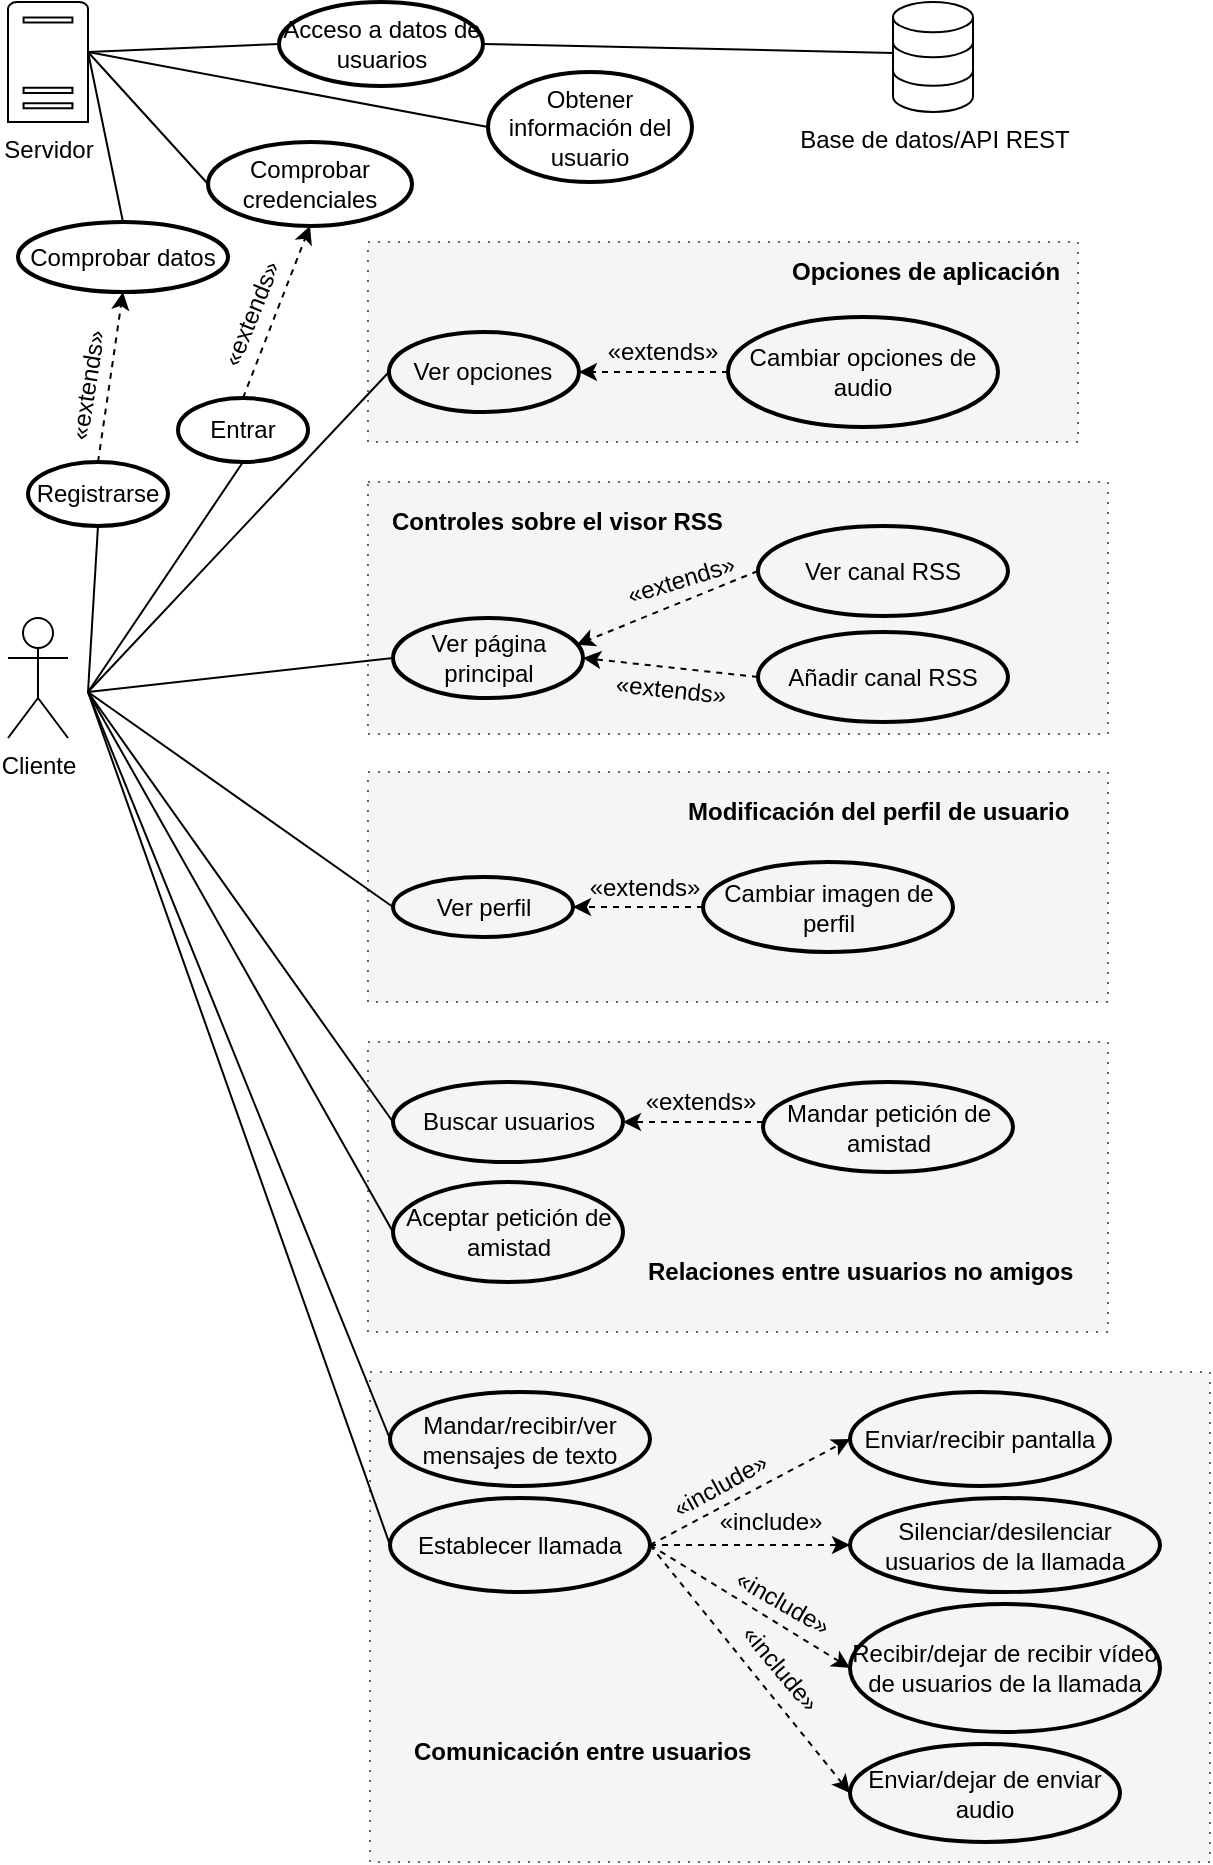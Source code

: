<mxfile version="10.7.7" type="device"><diagram id="6a731a19-8d31-9384-78a2-239565b7b9f0" name="Page-1"><mxGraphModel dx="1058" dy="808" grid="1" gridSize="5" guides="1" tooltips="1" connect="1" arrows="1" fold="1" page="1" pageScale="1" pageWidth="827" pageHeight="1169" background="none" math="0" shadow="0"><root><mxCell id="0"/><mxCell id="1" parent="0"/><mxCell id="m4y3pmvzPB7zPrD5D_wR-181" value="" style="rounded=0;whiteSpace=wrap;html=1;align=center;labelBackgroundColor=#ffffff;fontColor=#333333;noLabel=1;fillColor=#f5f5f5;strokeColor=#666666;dashed=1;dashPattern=1 4;" parent="1" vertex="1"><mxGeometry x="300" y="195" width="355" height="100" as="geometry"/></mxCell><mxCell id="m4y3pmvzPB7zPrD5D_wR-176" value="" style="rounded=0;whiteSpace=wrap;html=1;align=center;labelBackgroundColor=#ffffff;fontColor=#333333;noLabel=1;fillColor=#f5f5f5;strokeColor=#666666;dashed=1;dashPattern=1 4;" parent="1" vertex="1"><mxGeometry x="300" y="315" width="370" height="126" as="geometry"/></mxCell><mxCell id="m4y3pmvzPB7zPrD5D_wR-162" value="" style="rounded=0;whiteSpace=wrap;html=1;align=center;labelBackgroundColor=#ffffff;fontColor=#333333;noLabel=1;fillColor=#f5f5f5;strokeColor=#666666;dashed=1;dashPattern=1 4;" parent="1" vertex="1"><mxGeometry x="300" y="460" width="370" height="115" as="geometry"/></mxCell><mxCell id="m4y3pmvzPB7zPrD5D_wR-160" value="" style="rounded=0;whiteSpace=wrap;html=1;align=center;labelBackgroundColor=#ffffff;fontColor=#333333;noLabel=1;fillColor=#f5f5f5;strokeColor=#666666;dashed=1;dashPattern=1 4;" parent="1" vertex="1"><mxGeometry x="300" y="595" width="370" height="145" as="geometry"/></mxCell><mxCell id="m4y3pmvzPB7zPrD5D_wR-106" value="" style="rounded=0;whiteSpace=wrap;html=1;align=center;labelBackgroundColor=#ffffff;fontColor=#333333;noLabel=1;fillColor=#f5f5f5;strokeColor=#666666;dashed=1;dashPattern=1 4;" parent="1" vertex="1"><mxGeometry x="301" y="760" width="420" height="245" as="geometry"/></mxCell><mxCell id="m4y3pmvzPB7zPrD5D_wR-63" value="Cliente&lt;br&gt;" style="shape=umlActor;verticalLabelPosition=bottom;labelBackgroundColor=#ffffff;verticalAlign=top;html=1;outlineConnect=0;align=center;fillColor=none;" parent="1" vertex="1"><mxGeometry x="120" y="383" width="30" height="60" as="geometry"/></mxCell><mxCell id="m4y3pmvzPB7zPrD5D_wR-71" value="Registrarse" style="strokeWidth=2;html=1;shape=mxgraph.flowchart.start_1;whiteSpace=wrap;align=center;fillColor=none;" parent="1" vertex="1"><mxGeometry x="130" y="305" width="70" height="32" as="geometry"/></mxCell><mxCell id="m4y3pmvzPB7zPrD5D_wR-72" value="Entrar" style="strokeWidth=2;html=1;shape=mxgraph.flowchart.start_1;whiteSpace=wrap;align=center;fillColor=none;" parent="1" vertex="1"><mxGeometry x="205" y="273" width="65" height="32" as="geometry"/></mxCell><mxCell id="m4y3pmvzPB7zPrD5D_wR-76" value="" style="endArrow=none;html=1;shadow=0;entryX=0.5;entryY=1;entryDx=0;entryDy=0;entryPerimeter=0;" parent="1" target="m4y3pmvzPB7zPrD5D_wR-72" edge="1"><mxGeometry width="50" height="50" relative="1" as="geometry"><mxPoint x="160" y="420" as="sourcePoint"/><mxPoint x="95" y="325" as="targetPoint"/></mxGeometry></mxCell><mxCell id="m4y3pmvzPB7zPrD5D_wR-77" value="" style="endArrow=none;html=1;shadow=0;exitX=0.5;exitY=1;exitDx=0;exitDy=0;exitPerimeter=0;" parent="1" source="m4y3pmvzPB7zPrD5D_wR-71" edge="1"><mxGeometry width="50" height="50" relative="1" as="geometry"><mxPoint x="-20" y="520" as="sourcePoint"/><mxPoint x="160" y="420" as="targetPoint"/></mxGeometry></mxCell><mxCell id="m4y3pmvzPB7zPrD5D_wR-78" value="" style="endArrow=classic;dashed=1;html=1;shadow=0;entryX=0.5;entryY=1;entryDx=0;entryDy=0;entryPerimeter=0;exitX=0.5;exitY=0;exitDx=0;exitDy=0;exitPerimeter=0;" parent="1" source="m4y3pmvzPB7zPrD5D_wR-72" target="m4y3pmvzPB7zPrD5D_wR-82" edge="1"><mxGeometry width="50" height="50" relative="1" as="geometry"><mxPoint x="96.5" y="435" as="sourcePoint"/><mxPoint x="146.5" y="385" as="targetPoint"/></mxGeometry></mxCell><mxCell id="m4y3pmvzPB7zPrD5D_wR-83" value="«extends»" style="text;html=1;resizable=0;points=[];align=center;verticalAlign=middle;labelBackgroundColor=none;direction=west;rotation=292;" parent="m4y3pmvzPB7zPrD5D_wR-78" vertex="1" connectable="0"><mxGeometry x="-0.246" y="1" relative="1" as="geometry"><mxPoint x="-7.5" y="-8.5" as="offset"/></mxGeometry></mxCell><mxCell id="m4y3pmvzPB7zPrD5D_wR-82" value="Comprobar credenciales" style="strokeWidth=2;html=1;shape=mxgraph.flowchart.start_1;whiteSpace=wrap;align=center;fillColor=none;" parent="1" vertex="1"><mxGeometry x="220" y="145" width="102" height="42" as="geometry"/></mxCell><mxCell id="m4y3pmvzPB7zPrD5D_wR-84" value="" style="endArrow=classic;dashed=1;html=1;shadow=0;entryX=0.5;entryY=0;entryDx=0;entryDy=0;entryPerimeter=0;exitX=0.5;exitY=0;exitDx=0;exitDy=0;exitPerimeter=0;" parent="1" source="m4y3pmvzPB7zPrD5D_wR-71" target="m4y3pmvzPB7zPrD5D_wR-86" edge="1"><mxGeometry width="50" height="50" relative="1" as="geometry"><mxPoint x="50" y="334" as="sourcePoint"/><mxPoint x="-27.5" y="593.667" as="targetPoint"/></mxGeometry></mxCell><mxCell id="m4y3pmvzPB7zPrD5D_wR-85" value="«extends»&lt;br&gt;" style="text;html=1;resizable=0;points=[];align=center;verticalAlign=middle;labelBackgroundColor=none;direction=south;rotation=279;" parent="m4y3pmvzPB7zPrD5D_wR-84" vertex="1" connectable="0"><mxGeometry x="-0.246" y="1" relative="1" as="geometry"><mxPoint x="-9" y="-5.5" as="offset"/></mxGeometry></mxCell><mxCell id="m4y3pmvzPB7zPrD5D_wR-86" value="Comprobar datos" style="strokeWidth=2;html=1;shape=mxgraph.flowchart.start_1;whiteSpace=wrap;align=center;direction=west;fillColor=none;" parent="1" vertex="1"><mxGeometry x="125" y="185" width="105" height="35" as="geometry"/></mxCell><mxCell id="m4y3pmvzPB7zPrD5D_wR-90" value="Mandar/recibir/ver mensajes de texto" style="strokeWidth=2;html=1;shape=mxgraph.flowchart.start_1;whiteSpace=wrap;align=center;fillColor=none;" parent="1" vertex="1"><mxGeometry x="311" y="770" width="130" height="47" as="geometry"/></mxCell><mxCell id="m4y3pmvzPB7zPrD5D_wR-91" value="Establecer llamada" style="strokeWidth=2;html=1;shape=mxgraph.flowchart.start_1;whiteSpace=wrap;align=center;fillColor=none;" parent="1" vertex="1"><mxGeometry x="311" y="823" width="130" height="47" as="geometry"/></mxCell><mxCell id="m4y3pmvzPB7zPrD5D_wR-93" value="" style="endArrow=none;html=1;shadow=0;entryX=0;entryY=0.5;entryDx=0;entryDy=0;entryPerimeter=0;" parent="1" target="m4y3pmvzPB7zPrD5D_wR-90" edge="1"><mxGeometry width="50" height="50" relative="1" as="geometry"><mxPoint x="160" y="420" as="sourcePoint"/><mxPoint x="165" y="590" as="targetPoint"/></mxGeometry></mxCell><mxCell id="m4y3pmvzPB7zPrD5D_wR-94" value="" style="endArrow=none;html=1;shadow=0;entryX=0;entryY=0.5;entryDx=0;entryDy=0;entryPerimeter=0;" parent="1" target="m4y3pmvzPB7zPrD5D_wR-91" edge="1"><mxGeometry width="50" height="50" relative="1" as="geometry"><mxPoint x="160" y="420" as="sourcePoint"/><mxPoint x="440" y="480" as="targetPoint"/></mxGeometry></mxCell><mxCell id="m4y3pmvzPB7zPrD5D_wR-101" value="Enviar/recibir pantalla" style="strokeWidth=2;html=1;shape=mxgraph.flowchart.start_1;whiteSpace=wrap;align=center;fillColor=none;" parent="1" vertex="1"><mxGeometry x="541" y="770" width="130" height="47" as="geometry"/></mxCell><mxCell id="m4y3pmvzPB7zPrD5D_wR-102" value="Silenciar/desilenciar usuarios de la llamada" style="strokeWidth=2;html=1;shape=mxgraph.flowchart.start_1;whiteSpace=wrap;align=center;fillColor=none;" parent="1" vertex="1"><mxGeometry x="541" y="823" width="155" height="47" as="geometry"/></mxCell><mxCell id="m4y3pmvzPB7zPrD5D_wR-103" value="Recibir/dejar de recibir vídeo de usuarios de la llamada" style="strokeWidth=2;html=1;shape=mxgraph.flowchart.start_1;whiteSpace=wrap;align=center;fillColor=none;" parent="1" vertex="1"><mxGeometry x="541" y="876" width="155" height="64" as="geometry"/></mxCell><mxCell id="m4y3pmvzPB7zPrD5D_wR-105" value="Enviar/dejar de enviar audio" style="strokeWidth=2;html=1;shape=mxgraph.flowchart.start_1;whiteSpace=wrap;align=center;fillColor=none;" parent="1" vertex="1"><mxGeometry x="541" y="946" width="135" height="49" as="geometry"/></mxCell><mxCell id="m4y3pmvzPB7zPrD5D_wR-107" value="Comunicación entre usuarios" style="text;html=1;resizable=0;points=[];autosize=1;align=left;verticalAlign=top;spacingTop=-4;fontColor=none;fontStyle=1" parent="1" vertex="1"><mxGeometry x="321" y="940" width="170" height="20" as="geometry"/></mxCell><mxCell id="m4y3pmvzPB7zPrD5D_wR-108" value="" style="endArrow=classic;dashed=1;html=1;shadow=0;entryX=0;entryY=0.5;entryDx=0;entryDy=0;entryPerimeter=0;exitX=1;exitY=0.5;exitDx=0;exitDy=0;exitPerimeter=0;" parent="1" source="m4y3pmvzPB7zPrD5D_wR-91" target="m4y3pmvzPB7zPrD5D_wR-101" edge="1"><mxGeometry width="50" height="50" relative="1" as="geometry"><mxPoint x="436" y="685" as="sourcePoint"/><mxPoint x="436" y="765.345" as="targetPoint"/></mxGeometry></mxCell><mxCell id="m4y3pmvzPB7zPrD5D_wR-109" value="«include»&lt;br&gt;" style="text;html=1;resizable=0;points=[];align=center;verticalAlign=middle;labelBackgroundColor=none;direction=west;rotation=-29;" parent="m4y3pmvzPB7zPrD5D_wR-108" vertex="1" connectable="0"><mxGeometry x="-0.246" y="1" relative="1" as="geometry"><mxPoint x="-2.5" y="-8.5" as="offset"/></mxGeometry></mxCell><mxCell id="m4y3pmvzPB7zPrD5D_wR-110" value="" style="endArrow=classic;dashed=1;html=1;shadow=0;entryX=0;entryY=0.5;entryDx=0;entryDy=0;entryPerimeter=0;exitX=1;exitY=0.5;exitDx=0;exitDy=0;exitPerimeter=0;" parent="1" source="m4y3pmvzPB7zPrD5D_wR-91" target="m4y3pmvzPB7zPrD5D_wR-102" edge="1"><mxGeometry width="50" height="50" relative="1" as="geometry"><mxPoint x="446.143" y="851.714" as="sourcePoint"/><mxPoint x="546.143" y="798.571" as="targetPoint"/></mxGeometry></mxCell><mxCell id="m4y3pmvzPB7zPrD5D_wR-111" value="«include»&lt;br&gt;" style="text;html=1;resizable=0;points=[];align=center;verticalAlign=middle;labelBackgroundColor=none;direction=west;rotation=0;" parent="m4y3pmvzPB7zPrD5D_wR-110" vertex="1" connectable="0"><mxGeometry x="-0.246" y="1" relative="1" as="geometry"><mxPoint x="22" y="-10.5" as="offset"/></mxGeometry></mxCell><mxCell id="m4y3pmvzPB7zPrD5D_wR-112" value="" style="endArrow=classic;dashed=1;html=1;shadow=0;entryX=0;entryY=0.5;entryDx=0;entryDy=0;entryPerimeter=0;exitX=1;exitY=0.5;exitDx=0;exitDy=0;exitPerimeter=0;" parent="1" source="m4y3pmvzPB7zPrD5D_wR-91" target="m4y3pmvzPB7zPrD5D_wR-103" edge="1"><mxGeometry width="50" height="50" relative="1" as="geometry"><mxPoint x="446.143" y="851.714" as="sourcePoint"/><mxPoint x="546.143" y="851.714" as="targetPoint"/></mxGeometry></mxCell><mxCell id="m4y3pmvzPB7zPrD5D_wR-113" value="«include»&lt;br&gt;" style="text;html=1;resizable=0;points=[];align=center;verticalAlign=middle;labelBackgroundColor=none;direction=west;rotation=30;" parent="m4y3pmvzPB7zPrD5D_wR-112" vertex="1" connectable="0"><mxGeometry x="-0.246" y="1" relative="1" as="geometry"><mxPoint x="27" y="6" as="offset"/></mxGeometry></mxCell><mxCell id="m4y3pmvzPB7zPrD5D_wR-114" value="" style="endArrow=classic;dashed=1;html=1;shadow=0;entryX=0;entryY=0.5;entryDx=0;entryDy=0;entryPerimeter=0;exitX=1;exitY=0.5;exitDx=0;exitDy=0;exitPerimeter=0;" parent="1" source="m4y3pmvzPB7zPrD5D_wR-91" target="m4y3pmvzPB7zPrD5D_wR-105" edge="1"><mxGeometry width="50" height="50" relative="1" as="geometry"><mxPoint x="446.143" y="851.714" as="sourcePoint"/><mxPoint x="546.143" y="912.857" as="targetPoint"/></mxGeometry></mxCell><mxCell id="m4y3pmvzPB7zPrD5D_wR-115" value="«include»&lt;br&gt;" style="text;html=1;resizable=0;points=[];align=center;verticalAlign=middle;labelBackgroundColor=none;direction=west;rotation=50;" parent="m4y3pmvzPB7zPrD5D_wR-114" vertex="1" connectable="0"><mxGeometry x="-0.246" y="1" relative="1" as="geometry"><mxPoint x="26.5" y="15" as="offset"/></mxGeometry></mxCell><mxCell id="m4y3pmvzPB7zPrD5D_wR-117" value="Servidor&lt;br&gt;" style="pointerEvents=1;shadow=0;dashed=0;html=1;strokeColor=#000000;labelPosition=center;verticalLabelPosition=bottom;verticalAlign=top;outlineConnect=0;align=center;shape=mxgraph.office.servers.server_generic;fillColor=none;labelBackgroundColor=#ffffff;fontColor=none;" parent="1" vertex="1"><mxGeometry x="120" y="75" width="40" height="60" as="geometry"/></mxCell><mxCell id="m4y3pmvzPB7zPrD5D_wR-121" value="Base de datos/API REST" style="html=1;verticalLabelPosition=bottom;align=center;labelBackgroundColor=#ffffff;verticalAlign=top;strokeWidth=1;strokeColor=#000000;fillColor=none;shadow=0;dashed=0;shape=mxgraph.ios7.icons.data;fontColor=none;" parent="1" vertex="1"><mxGeometry x="562.5" y="75" width="40" height="55" as="geometry"/></mxCell><mxCell id="m4y3pmvzPB7zPrD5D_wR-130" value="" style="endArrow=none;html=1;shadow=0;fontColor=none;entryX=0;entryY=0.5;entryDx=0;entryDy=0;entryPerimeter=0;" parent="1" target="m4y3pmvzPB7zPrD5D_wR-131" edge="1"><mxGeometry width="50" height="50" relative="1" as="geometry"><mxPoint x="160" y="100" as="sourcePoint"/><mxPoint x="475" y="100" as="targetPoint"/></mxGeometry></mxCell><mxCell id="m4y3pmvzPB7zPrD5D_wR-131" value="Acceso a datos de usuarios" style="strokeWidth=2;html=1;shape=mxgraph.flowchart.start_1;whiteSpace=wrap;align=center;fillColor=none;" parent="1" vertex="1"><mxGeometry x="255.5" y="75" width="102" height="42" as="geometry"/></mxCell><mxCell id="m4y3pmvzPB7zPrD5D_wR-132" value="" style="endArrow=none;html=1;shadow=0;fontColor=none;entryX=0.009;entryY=0.463;entryDx=0;entryDy=0;entryPerimeter=0;exitX=1;exitY=0.5;exitDx=0;exitDy=0;exitPerimeter=0;" parent="1" source="m4y3pmvzPB7zPrD5D_wR-131" target="m4y3pmvzPB7zPrD5D_wR-121" edge="1"><mxGeometry width="50" height="50" relative="1" as="geometry"><mxPoint x="600" y="185" as="sourcePoint"/><mxPoint x="650" y="135" as="targetPoint"/></mxGeometry></mxCell><mxCell id="m4y3pmvzPB7zPrD5D_wR-137" value="" style="endArrow=none;html=1;shadow=0;fontColor=none;entryX=0;entryY=0.5;entryDx=0;entryDy=0;entryPerimeter=0;" parent="1" target="m4y3pmvzPB7zPrD5D_wR-138" edge="1"><mxGeometry width="50" height="50" relative="1" as="geometry"><mxPoint x="160" y="420" as="sourcePoint"/><mxPoint x="420" y="365" as="targetPoint"/></mxGeometry></mxCell><mxCell id="m4y3pmvzPB7zPrD5D_wR-138" value="Buscar usuarios" style="strokeWidth=2;html=1;shape=mxgraph.flowchart.start_1;whiteSpace=wrap;align=center;fillColor=none;" parent="1" vertex="1"><mxGeometry x="312.5" y="615" width="115" height="40" as="geometry"/></mxCell><mxCell id="m4y3pmvzPB7zPrD5D_wR-141" value="" style="endArrow=classic;dashed=1;html=1;shadow=0;entryX=1;entryY=0.5;entryDx=0;entryDy=0;entryPerimeter=0;" parent="1" target="m4y3pmvzPB7zPrD5D_wR-138" edge="1"><mxGeometry width="50" height="50" relative="1" as="geometry"><mxPoint x="497.5" y="635" as="sourcePoint"/><mxPoint x="617.5" y="560.345" as="targetPoint"/></mxGeometry></mxCell><mxCell id="m4y3pmvzPB7zPrD5D_wR-142" value="«extends»&lt;br&gt;" style="text;html=1;resizable=0;points=[];align=center;verticalAlign=middle;labelBackgroundColor=none;direction=south;rotation=0;" parent="m4y3pmvzPB7zPrD5D_wR-141" vertex="1" connectable="0"><mxGeometry x="-0.246" y="1" relative="1" as="geometry"><mxPoint x="-5" y="-11" as="offset"/></mxGeometry></mxCell><mxCell id="m4y3pmvzPB7zPrD5D_wR-143" value="Mandar petición de amistad" style="strokeWidth=2;html=1;shape=mxgraph.flowchart.start_1;whiteSpace=wrap;align=center;fillColor=none;" parent="1" vertex="1"><mxGeometry x="497.5" y="615" width="125" height="45" as="geometry"/></mxCell><mxCell id="m4y3pmvzPB7zPrD5D_wR-144" value="Obtener información del usuario" style="strokeWidth=2;html=1;shape=mxgraph.flowchart.start_1;whiteSpace=wrap;align=center;fillColor=none;" parent="1" vertex="1"><mxGeometry x="360" y="110" width="102" height="55" as="geometry"/></mxCell><mxCell id="m4y3pmvzPB7zPrD5D_wR-145" value="" style="endArrow=none;html=1;shadow=0;fontColor=none;exitX=0;exitY=0.5;exitDx=0;exitDy=0;exitPerimeter=0;" parent="1" source="m4y3pmvzPB7zPrD5D_wR-144" edge="1"><mxGeometry width="50" height="50" relative="1" as="geometry"><mxPoint x="585" y="195" as="sourcePoint"/><mxPoint x="160" y="100" as="targetPoint"/></mxGeometry></mxCell><mxCell id="m4y3pmvzPB7zPrD5D_wR-146" value="" style="endArrow=none;html=1;shadow=0;fontColor=none;exitX=0;exitY=0.5;exitDx=0;exitDy=0;exitPerimeter=0;" parent="1" source="m4y3pmvzPB7zPrD5D_wR-82" edge="1"><mxGeometry width="50" height="50" relative="1" as="geometry"><mxPoint x="445" y="225" as="sourcePoint"/><mxPoint x="160" y="100" as="targetPoint"/></mxGeometry></mxCell><mxCell id="m4y3pmvzPB7zPrD5D_wR-148" value="Aceptar petición de amistad" style="strokeWidth=2;html=1;shape=mxgraph.flowchart.start_1;whiteSpace=wrap;align=center;fillColor=none;" parent="1" vertex="1"><mxGeometry x="312.5" y="665" width="115" height="50" as="geometry"/></mxCell><mxCell id="m4y3pmvzPB7zPrD5D_wR-150" value="" style="endArrow=none;html=1;shadow=0;fontColor=none;entryX=0;entryY=0.5;entryDx=0;entryDy=0;entryPerimeter=0;" parent="1" target="m4y3pmvzPB7zPrD5D_wR-148" edge="1"><mxGeometry width="50" height="50" relative="1" as="geometry"><mxPoint x="160" y="420" as="sourcePoint"/><mxPoint x="295" y="405" as="targetPoint"/></mxGeometry></mxCell><mxCell id="m4y3pmvzPB7zPrD5D_wR-151" value="Ver perfil" style="strokeWidth=2;html=1;shape=mxgraph.flowchart.start_1;whiteSpace=wrap;align=center;fillColor=none;" parent="1" vertex="1"><mxGeometry x="312.5" y="512.5" width="90" height="30" as="geometry"/></mxCell><mxCell id="m4y3pmvzPB7zPrD5D_wR-152" value="" style="endArrow=none;html=1;shadow=0;fontColor=none;entryX=0;entryY=0.5;entryDx=0;entryDy=0;entryPerimeter=0;" parent="1" target="m4y3pmvzPB7zPrD5D_wR-151" edge="1"><mxGeometry width="50" height="50" relative="1" as="geometry"><mxPoint x="160" y="420" as="sourcePoint"/><mxPoint x="325" y="385" as="targetPoint"/></mxGeometry></mxCell><mxCell id="m4y3pmvzPB7zPrD5D_wR-155" value="" style="endArrow=classic;dashed=1;html=1;shadow=0;entryX=1;entryY=0.5;entryDx=0;entryDy=0;entryPerimeter=0;exitX=0;exitY=0.5;exitDx=0;exitDy=0;exitPerimeter=0;" parent="1" source="m4y3pmvzPB7zPrD5D_wR-157" target="m4y3pmvzPB7zPrD5D_wR-151" edge="1"><mxGeometry width="50" height="50" relative="1" as="geometry"><mxPoint x="472.5" y="526" as="sourcePoint"/><mxPoint x="407.5" y="527.5" as="targetPoint"/></mxGeometry></mxCell><mxCell id="m4y3pmvzPB7zPrD5D_wR-156" value="«extends»&lt;br&gt;" style="text;html=1;resizable=0;points=[];align=center;verticalAlign=middle;labelBackgroundColor=none;direction=south;rotation=0;" parent="m4y3pmvzPB7zPrD5D_wR-155" vertex="1" connectable="0"><mxGeometry x="-0.246" y="1" relative="1" as="geometry"><mxPoint x="-5" y="-11" as="offset"/></mxGeometry></mxCell><mxCell id="m4y3pmvzPB7zPrD5D_wR-157" value="Cambiar imagen de perfil" style="strokeWidth=2;html=1;shape=mxgraph.flowchart.start_1;whiteSpace=wrap;align=center;fillColor=none;" parent="1" vertex="1"><mxGeometry x="467.5" y="505" width="125" height="45" as="geometry"/></mxCell><mxCell id="m4y3pmvzPB7zPrD5D_wR-161" value="&lt;b&gt;Relaciones entre usuarios no amigos&lt;/b&gt;" style="text;html=1;resizable=0;points=[];autosize=1;align=left;verticalAlign=top;spacingTop=-4;fontColor=none;" parent="1" vertex="1"><mxGeometry x="437.5" y="700" width="225" height="20" as="geometry"/></mxCell><mxCell id="m4y3pmvzPB7zPrD5D_wR-163" value="&lt;b&gt;Modificación del perfil de usuario&lt;/b&gt;" style="text;html=1;resizable=0;points=[];autosize=1;align=left;verticalAlign=top;spacingTop=-4;fontColor=none;" parent="1" vertex="1"><mxGeometry x="457.5" y="470" width="205" height="20" as="geometry"/></mxCell><mxCell id="m4y3pmvzPB7zPrD5D_wR-166" value="" style="endArrow=none;html=1;shadow=0;fontColor=none;exitX=0.5;exitY=1;exitDx=0;exitDy=0;exitPerimeter=0;" parent="1" source="m4y3pmvzPB7zPrD5D_wR-86" edge="1"><mxGeometry width="50" height="50" relative="1" as="geometry"><mxPoint x="115" y="280" as="sourcePoint"/><mxPoint x="160" y="100" as="targetPoint"/></mxGeometry></mxCell><mxCell id="m4y3pmvzPB7zPrD5D_wR-167" value="Ver página principal" style="strokeWidth=2;html=1;shape=mxgraph.flowchart.start_1;whiteSpace=wrap;align=center;fillColor=none;" parent="1" vertex="1"><mxGeometry x="312.5" y="383" width="95" height="40" as="geometry"/></mxCell><mxCell id="m4y3pmvzPB7zPrD5D_wR-168" value="" style="endArrow=classic;dashed=1;html=1;shadow=0;entryX=0.967;entryY=0.333;entryDx=0;entryDy=0;entryPerimeter=0;exitX=0;exitY=0.5;exitDx=0;exitDy=0;exitPerimeter=0;" parent="1" source="m4y3pmvzPB7zPrD5D_wR-170" target="m4y3pmvzPB7zPrD5D_wR-167" edge="1"><mxGeometry width="50" height="50" relative="1" as="geometry"><mxPoint x="515" y="391" as="sourcePoint"/><mxPoint x="445.167" y="392.524" as="targetPoint"/></mxGeometry></mxCell><mxCell id="m4y3pmvzPB7zPrD5D_wR-169" value="«extends»&lt;br&gt;" style="text;html=1;resizable=0;points=[];align=center;verticalAlign=middle;labelBackgroundColor=none;direction=west;rotation=343;" parent="m4y3pmvzPB7zPrD5D_wR-168" vertex="1" connectable="0"><mxGeometry x="-0.246" y="1" relative="1" as="geometry"><mxPoint x="-5" y="-11" as="offset"/></mxGeometry></mxCell><mxCell id="m4y3pmvzPB7zPrD5D_wR-170" value="Ver canal RSS" style="strokeWidth=2;html=1;shape=mxgraph.flowchart.start_1;whiteSpace=wrap;align=center;fillColor=none;" parent="1" vertex="1"><mxGeometry x="495" y="337" width="125" height="45" as="geometry"/></mxCell><mxCell id="m4y3pmvzPB7zPrD5D_wR-171" value="Añadir canal RSS" style="strokeWidth=2;html=1;shape=mxgraph.flowchart.start_1;whiteSpace=wrap;align=center;fillColor=none;" parent="1" vertex="1"><mxGeometry x="495" y="390" width="125" height="45" as="geometry"/></mxCell><mxCell id="m4y3pmvzPB7zPrD5D_wR-174" value="" style="endArrow=classic;dashed=1;html=1;shadow=0;exitX=0;exitY=0.5;exitDx=0;exitDy=0;exitPerimeter=0;entryX=1;entryY=0.5;entryDx=0;entryDy=0;entryPerimeter=0;" parent="1" source="m4y3pmvzPB7zPrD5D_wR-171" target="m4y3pmvzPB7zPrD5D_wR-167" edge="1"><mxGeometry width="50" height="50" relative="1" as="geometry"><mxPoint x="455" y="410" as="sourcePoint"/><mxPoint x="410" y="420" as="targetPoint"/></mxGeometry></mxCell><mxCell id="m4y3pmvzPB7zPrD5D_wR-175" value="«extends»&lt;br&gt;" style="text;html=1;resizable=0;points=[];align=center;verticalAlign=middle;labelBackgroundColor=none;direction=south;rotation=6;" parent="m4y3pmvzPB7zPrD5D_wR-174" vertex="1" connectable="0"><mxGeometry x="-0.246" y="1" relative="1" as="geometry"><mxPoint x="-11" y="9" as="offset"/></mxGeometry></mxCell><mxCell id="m4y3pmvzPB7zPrD5D_wR-179" value="&lt;b&gt;Controles sobre el visor RSS&lt;/b&gt;" style="text;html=1;resizable=0;points=[];autosize=1;align=left;verticalAlign=top;spacingTop=-4;fontColor=none;" parent="1" vertex="1"><mxGeometry x="310" y="325" width="180" height="20" as="geometry"/></mxCell><mxCell id="m4y3pmvzPB7zPrD5D_wR-180" value="" style="endArrow=none;html=1;shadow=0;fontColor=none;entryX=0;entryY=0.5;entryDx=0;entryDy=0;entryPerimeter=0;" parent="1" target="m4y3pmvzPB7zPrD5D_wR-167" edge="1"><mxGeometry width="50" height="50" relative="1" as="geometry"><mxPoint x="160" y="420" as="sourcePoint"/><mxPoint x="265" y="385" as="targetPoint"/></mxGeometry></mxCell><mxCell id="m4y3pmvzPB7zPrD5D_wR-182" value="Ver opciones" style="strokeWidth=2;html=1;shape=mxgraph.flowchart.start_1;whiteSpace=wrap;align=center;fillColor=none;" parent="1" vertex="1"><mxGeometry x="310.476" y="240" width="95" height="40" as="geometry"/></mxCell><mxCell id="m4y3pmvzPB7zPrD5D_wR-183" value="" style="endArrow=classic;dashed=1;html=1;shadow=0;entryX=1;entryY=0.5;entryDx=0;entryDy=0;entryPerimeter=0;exitX=0;exitY=0.5;exitDx=0;exitDy=0;exitPerimeter=0;" parent="1" source="m4y3pmvzPB7zPrD5D_wR-185" target="m4y3pmvzPB7zPrD5D_wR-182" edge="1"><mxGeometry width="50" height="50" relative="1" as="geometry"><mxPoint x="515.476" y="240" as="sourcePoint"/><mxPoint x="445.643" y="241.524" as="targetPoint"/></mxGeometry></mxCell><mxCell id="m4y3pmvzPB7zPrD5D_wR-184" value="«extends»&lt;br&gt;" style="text;html=1;resizable=0;points=[];align=center;verticalAlign=middle;labelBackgroundColor=none;direction=west;rotation=0;" parent="m4y3pmvzPB7zPrD5D_wR-183" vertex="1" connectable="0"><mxGeometry x="-0.246" y="1" relative="1" as="geometry"><mxPoint x="-5" y="-11" as="offset"/></mxGeometry></mxCell><mxCell id="m4y3pmvzPB7zPrD5D_wR-185" value="Cambiar opciones de audio" style="strokeWidth=2;html=1;shape=mxgraph.flowchart.start_1;whiteSpace=wrap;align=center;fillColor=none;" parent="1" vertex="1"><mxGeometry x="480" y="232.5" width="135" height="55" as="geometry"/></mxCell><mxCell id="m4y3pmvzPB7zPrD5D_wR-189" value="&lt;b&gt;Opciones de aplicación&lt;/b&gt;" style="text;html=1;resizable=0;points=[];autosize=1;align=left;verticalAlign=top;spacingTop=-4;fontColor=none;" parent="1" vertex="1"><mxGeometry x="509.976" y="200" width="145" height="20" as="geometry"/></mxCell><mxCell id="m4y3pmvzPB7zPrD5D_wR-190" value="" style="endArrow=none;html=1;shadow=0;fontColor=none;entryX=0;entryY=0.5;entryDx=0;entryDy=0;entryPerimeter=0;" parent="1" target="m4y3pmvzPB7zPrD5D_wR-182" edge="1"><mxGeometry width="50" height="50" relative="1" as="geometry"><mxPoint x="160" y="420" as="sourcePoint"/><mxPoint x="260" y="350" as="targetPoint"/></mxGeometry></mxCell></root></mxGraphModel></diagram></mxfile>